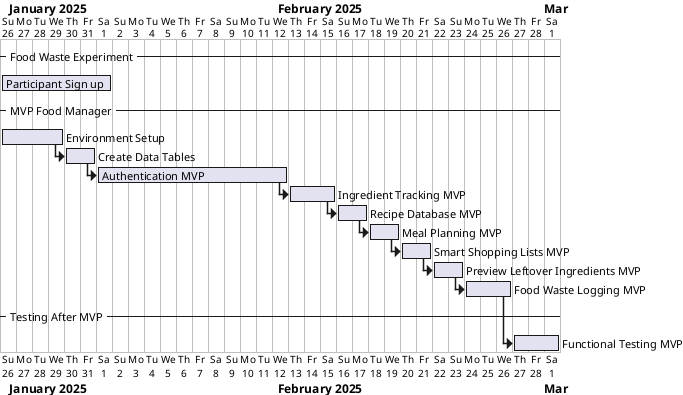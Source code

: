 @startgantt MVP 1

project starts the 2025-01-26 

-- Food Waste Experiment --
[Participant Sign up] starts at 2024-02-17 and lasts 7 days

-- MVP Food Manager --
[Environment Setup] starts at 2025-01-26 and lasts 4 days
[Create Data Tables] starts at [Environment Setup]'s end and lasts 2 days
[Authentication MVP] starts at [Create Data Tables]'s end and lasts 12 days
[Ingredient Tracking MVP] starts at [Authentication MVP]'s end and lasts 3 days
[Recipe Database MVP] starts at [Ingredient Tracking MVP]'s end and lasts 2 days
[Meal Planning MVP] starts at [Recipe Database MVP]'s end and lasts 2 days
[Smart Shopping Lists MVP] starts at [Meal Planning MVP]'s end and lasts 2 days
[Preview Leftover Ingredients MVP] starts at [Smart Shopping Lists MVP]'s end and lasts 2 days
[Food Waste Logging MVP] starts at [Preview Leftover Ingredients MVP]'s end and lasts 3 days

-- Testing After MVP --
[Functional Testing MVP] starts at [Food Waste Logging MVP]'s end and lasts 3 days
@endgantt


@startgantt MVP 2

project starts the 2025-02-27

-- Food Waste Experiment --
[Baseline Food Waste Data Collection] starts at 2025-03-03 and ends 2025-03-30

-- MVP Food Manager --

-- Testing After MVP --
[Functional Testing MVP] starts the 2025-02-27 and lasts 3 days
[Security Testing NFR] starts at [Functional Testing MVP]'s end and lasts 1 days
[Mobile App Build for testers] starts at [Security Testing NFR]'s end and lasts 8 days
[Web Deploy] starts at [Mobile App Build for testers]'s end and lasts 1 days
[UAT MVP] starts at [Web Deploy]'s end and lasts 10 days
@endgantt


@startgantt R1
project starts the 2025-03-14

-- Food Waste Experiment --
[Baseline Food Waste Data Collection] starts at 2025-03-14 and ends 2025-03-30
[Food Waste Analysis Plan] starts at 2025-03-24 and lasts 5 days
[Recipe: Data Entry] starts at 2025-03-14 and lasts 10 days
[Trial User Accounts] starts at 2025-04-09 and lasts 1 days
[Food Waste Trial] starts at 2025-04-14 and ends 2025-04-26

-- Food Manager MVP Tasks --
[UAT MVP] starts at 2025-03-14 and ends 2025-03-21

-- Food Manager R1 Tasks --
[Meal Planning & Shopping List R1] starts at 2025-04-10 and lasts 1 days
[Preview Leftover Ingredients R1] starts at [Meal Planning & Shopping List R1]'s end and lasts 1 days
[Recipe Database R1] starts at [Preview Leftover Ingredients R1]'s end and lasts 0 days
[Food Waste Logging R1] starts at [Recipe Database R1]'s end and lasts 0 days
[Ingredient Tracking R1] starts at [Food Waste Logging R1]'s end and lasts 0 days
[Minimum Order Quantity Scraping R1 (delayed)] starts at [Food Waste Logging R1]'s end and lasts 0 days

-- Food Manager Admin Tasks --
[Add New Ingredients R2] starts at [Recipe: Data Entry]'s end and lasts 2 days 
[Add New Recipes R2] starts at [Add New Ingredients R2]'s end and lasts 2 days
[Clean up Recipe Data] starts at [Add New Recipes R2]'s end and lasts 3 days

-- Testing After R1 --
[Functional Testing R1] starts at [Minimum Order Quantity Scraping R1 (delayed)]'s end and lasts 1 days
[UAT R1] starts at [Functional Testing R1]'s start and lasts 2 days

-- Food Manager R1.1 Extra --
[View Recipe From Meal Plan] starts at [UAT R1]'s end and lasts 1 days
[Screen Shortcuts] starts at [View Recipe From Meal Plan]'s end and lasts 0 days
[Functional Testing R1.1] starts at [Screen Shortcuts]'s end and lasts 1 day   
@endgantt



@startgantt R2
project starts the 2025-04-15

-- Food Waste Experiment --
[Food Waste Trial] starts at 2025-04-14 and ends 2025-04-26
[Trial Data Download] starts at [Food Waste Trial]'s end and lasts 0 days
[Food Waste Analysis] starts at [Food Waste Trial]'s end and lasts 0 days

-- Food Manager R2 Tasks --

-- Food Manager Admin R2 Tasks --
[MoQ Scraping] starts at 2025-04-18 and ends 2025-04-25
[Waste Log Download] starts at 2025-04-21 and lasts 2 days
[Authentication] starts at 2025-04-21 and lasts 0 days


-- Implementation Report --
[Structure] starts at 2025-04-14 and lasts 1 days
[Content] starts at [Structure]'s end and lasts 10 days
[Add Experiment Analysis] starts at [Food Waste Analysis]'s end and lasts 0 days
[Evaluation and Review] starts at [Content]'s end and lasts 2 days 
@endgantt
